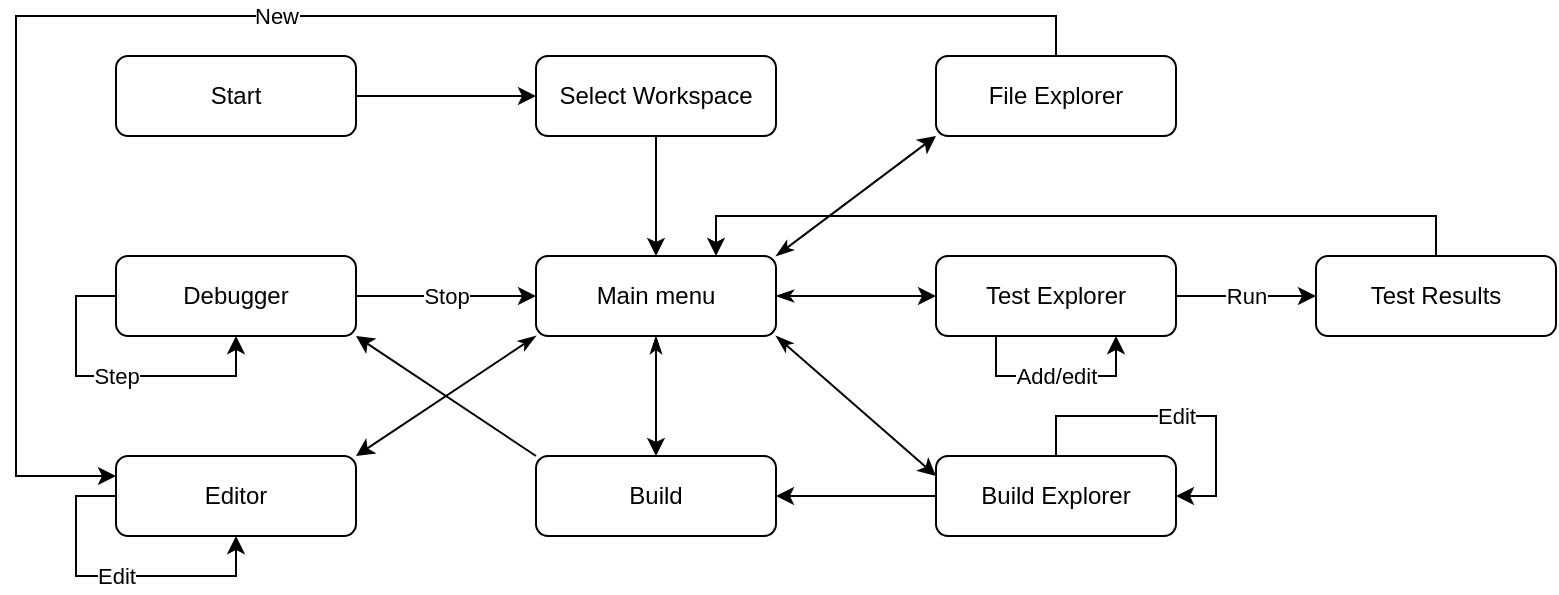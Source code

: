 <mxfile version="20.4.1" type="device"><diagram id="C5RBs43oDa-KdzZeNtuy" name="Page-1"><mxGraphModel dx="782" dy="468" grid="1" gridSize="10" guides="1" tooltips="1" connect="1" arrows="1" fold="1" page="1" pageScale="1" pageWidth="827" pageHeight="1169" math="0" shadow="0"><root><mxCell id="WIyWlLk6GJQsqaUBKTNV-0"/><mxCell id="WIyWlLk6GJQsqaUBKTNV-1" parent="WIyWlLk6GJQsqaUBKTNV-0"/><mxCell id="4q1PO-iQgo2ikxx0MJf0-8" style="edgeStyle=orthogonalEdgeStyle;rounded=0;orthogonalLoop=1;jettySize=auto;html=1;exitX=1;exitY=0.5;exitDx=0;exitDy=0;entryX=0;entryY=0.5;entryDx=0;entryDy=0;" edge="1" parent="WIyWlLk6GJQsqaUBKTNV-1" source="WIyWlLk6GJQsqaUBKTNV-3" target="4q1PO-iQgo2ikxx0MJf0-0"><mxGeometry relative="1" as="geometry"/></mxCell><mxCell id="WIyWlLk6GJQsqaUBKTNV-3" value="Start" style="rounded=1;whiteSpace=wrap;html=1;fontSize=12;glass=0;strokeWidth=1;shadow=0;" parent="WIyWlLk6GJQsqaUBKTNV-1" vertex="1"><mxGeometry x="160" y="80" width="120" height="40" as="geometry"/></mxCell><mxCell id="4q1PO-iQgo2ikxx0MJf0-9" style="edgeStyle=orthogonalEdgeStyle;rounded=0;orthogonalLoop=1;jettySize=auto;html=1;exitX=0.5;exitY=1;exitDx=0;exitDy=0;entryX=0.5;entryY=0;entryDx=0;entryDy=0;" edge="1" parent="WIyWlLk6GJQsqaUBKTNV-1" source="4q1PO-iQgo2ikxx0MJf0-0" target="4q1PO-iQgo2ikxx0MJf0-1"><mxGeometry relative="1" as="geometry"/></mxCell><mxCell id="4q1PO-iQgo2ikxx0MJf0-0" value="Select Workspace" style="rounded=1;whiteSpace=wrap;html=1;fontSize=12;glass=0;strokeWidth=1;shadow=0;" vertex="1" parent="WIyWlLk6GJQsqaUBKTNV-1"><mxGeometry x="370" y="80" width="120" height="40" as="geometry"/></mxCell><mxCell id="4q1PO-iQgo2ikxx0MJf0-12" style="edgeStyle=none;rounded=0;orthogonalLoop=1;jettySize=auto;html=1;exitX=0;exitY=1;exitDx=0;exitDy=0;entryX=1;entryY=0;entryDx=0;entryDy=0;startArrow=classicThin;startFill=1;" edge="1" parent="WIyWlLk6GJQsqaUBKTNV-1" source="4q1PO-iQgo2ikxx0MJf0-1" target="4q1PO-iQgo2ikxx0MJf0-10"><mxGeometry relative="1" as="geometry"/></mxCell><mxCell id="4q1PO-iQgo2ikxx0MJf0-15" style="edgeStyle=none;rounded=0;orthogonalLoop=1;jettySize=auto;html=1;exitX=0.5;exitY=1;exitDx=0;exitDy=0;entryX=0.5;entryY=0;entryDx=0;entryDy=0;startArrow=classicThin;startFill=1;" edge="1" parent="WIyWlLk6GJQsqaUBKTNV-1" source="4q1PO-iQgo2ikxx0MJf0-1" target="4q1PO-iQgo2ikxx0MJf0-6"><mxGeometry relative="1" as="geometry"/></mxCell><mxCell id="4q1PO-iQgo2ikxx0MJf0-17" style="edgeStyle=none;rounded=0;orthogonalLoop=1;jettySize=auto;html=1;exitX=1;exitY=0.5;exitDx=0;exitDy=0;entryX=0;entryY=0.5;entryDx=0;entryDy=0;startArrow=classicThin;startFill=1;" edge="1" parent="WIyWlLk6GJQsqaUBKTNV-1" source="4q1PO-iQgo2ikxx0MJf0-1" target="4q1PO-iQgo2ikxx0MJf0-3"><mxGeometry relative="1" as="geometry"/></mxCell><mxCell id="4q1PO-iQgo2ikxx0MJf0-18" style="edgeStyle=none;rounded=0;orthogonalLoop=1;jettySize=auto;html=1;exitX=1;exitY=1;exitDx=0;exitDy=0;entryX=0;entryY=0.25;entryDx=0;entryDy=0;startArrow=classicThin;startFill=1;" edge="1" parent="WIyWlLk6GJQsqaUBKTNV-1" source="4q1PO-iQgo2ikxx0MJf0-1" target="4q1PO-iQgo2ikxx0MJf0-5"><mxGeometry relative="1" as="geometry"/></mxCell><mxCell id="4q1PO-iQgo2ikxx0MJf0-19" style="edgeStyle=none;rounded=0;orthogonalLoop=1;jettySize=auto;html=1;exitX=1;exitY=0;exitDx=0;exitDy=0;entryX=0;entryY=1;entryDx=0;entryDy=0;startArrow=classicThin;startFill=1;" edge="1" parent="WIyWlLk6GJQsqaUBKTNV-1" source="4q1PO-iQgo2ikxx0MJf0-1" target="4q1PO-iQgo2ikxx0MJf0-4"><mxGeometry relative="1" as="geometry"/></mxCell><mxCell id="4q1PO-iQgo2ikxx0MJf0-1" value="Main menu" style="rounded=1;whiteSpace=wrap;html=1;fontSize=12;glass=0;strokeWidth=1;shadow=0;" vertex="1" parent="WIyWlLk6GJQsqaUBKTNV-1"><mxGeometry x="370" y="180" width="120" height="40" as="geometry"/></mxCell><mxCell id="4q1PO-iQgo2ikxx0MJf0-28" value="Stop" style="edgeStyle=orthogonalEdgeStyle;rounded=0;orthogonalLoop=1;jettySize=auto;html=1;exitX=1;exitY=0.5;exitDx=0;exitDy=0;entryX=0;entryY=0.5;entryDx=0;entryDy=0;startArrow=none;startFill=0;" edge="1" parent="WIyWlLk6GJQsqaUBKTNV-1" source="4q1PO-iQgo2ikxx0MJf0-2" target="4q1PO-iQgo2ikxx0MJf0-1"><mxGeometry relative="1" as="geometry"/></mxCell><mxCell id="4q1PO-iQgo2ikxx0MJf0-2" value="Debugger" style="rounded=1;whiteSpace=wrap;html=1;fontSize=12;glass=0;strokeWidth=1;shadow=0;" vertex="1" parent="WIyWlLk6GJQsqaUBKTNV-1"><mxGeometry x="160" y="180" width="120" height="40" as="geometry"/></mxCell><mxCell id="4q1PO-iQgo2ikxx0MJf0-20" value="Run" style="edgeStyle=orthogonalEdgeStyle;rounded=0;orthogonalLoop=1;jettySize=auto;html=1;exitX=1;exitY=0.5;exitDx=0;exitDy=0;entryX=0;entryY=0.5;entryDx=0;entryDy=0;startArrow=none;startFill=0;" edge="1" parent="WIyWlLk6GJQsqaUBKTNV-1" source="4q1PO-iQgo2ikxx0MJf0-3" target="4q1PO-iQgo2ikxx0MJf0-7"><mxGeometry relative="1" as="geometry"/></mxCell><mxCell id="4q1PO-iQgo2ikxx0MJf0-3" value="Test Explorer" style="rounded=1;whiteSpace=wrap;html=1;fontSize=12;glass=0;strokeWidth=1;shadow=0;" vertex="1" parent="WIyWlLk6GJQsqaUBKTNV-1"><mxGeometry x="570" y="180" width="120" height="40" as="geometry"/></mxCell><mxCell id="4q1PO-iQgo2ikxx0MJf0-25" value="New" style="edgeStyle=orthogonalEdgeStyle;rounded=0;orthogonalLoop=1;jettySize=auto;html=1;exitX=0.5;exitY=0;exitDx=0;exitDy=0;entryX=0;entryY=0.25;entryDx=0;entryDy=0;startArrow=none;startFill=0;" edge="1" parent="WIyWlLk6GJQsqaUBKTNV-1" source="4q1PO-iQgo2ikxx0MJf0-4" target="4q1PO-iQgo2ikxx0MJf0-10"><mxGeometry relative="1" as="geometry"><Array as="points"><mxPoint x="630" y="60"/><mxPoint x="110" y="60"/><mxPoint x="110" y="290"/></Array></mxGeometry></mxCell><mxCell id="4q1PO-iQgo2ikxx0MJf0-4" value="File Explorer" style="rounded=1;whiteSpace=wrap;html=1;fontSize=12;glass=0;strokeWidth=1;shadow=0;" vertex="1" parent="WIyWlLk6GJQsqaUBKTNV-1"><mxGeometry x="570" y="80" width="120" height="40" as="geometry"/></mxCell><mxCell id="4q1PO-iQgo2ikxx0MJf0-26" style="edgeStyle=orthogonalEdgeStyle;rounded=0;orthogonalLoop=1;jettySize=auto;html=1;exitX=0;exitY=0.5;exitDx=0;exitDy=0;entryX=1;entryY=0.5;entryDx=0;entryDy=0;startArrow=none;startFill=0;" edge="1" parent="WIyWlLk6GJQsqaUBKTNV-1" source="4q1PO-iQgo2ikxx0MJf0-5" target="4q1PO-iQgo2ikxx0MJf0-6"><mxGeometry relative="1" as="geometry"/></mxCell><mxCell id="4q1PO-iQgo2ikxx0MJf0-5" value="Build Explorer" style="rounded=1;whiteSpace=wrap;html=1;fontSize=12;glass=0;strokeWidth=1;shadow=0;" vertex="1" parent="WIyWlLk6GJQsqaUBKTNV-1"><mxGeometry x="570" y="280" width="120" height="40" as="geometry"/></mxCell><mxCell id="4q1PO-iQgo2ikxx0MJf0-16" style="edgeStyle=none;rounded=0;orthogonalLoop=1;jettySize=auto;html=1;exitX=0;exitY=0;exitDx=0;exitDy=0;entryX=1;entryY=1;entryDx=0;entryDy=0;startArrow=none;startFill=0;" edge="1" parent="WIyWlLk6GJQsqaUBKTNV-1" source="4q1PO-iQgo2ikxx0MJf0-6" target="4q1PO-iQgo2ikxx0MJf0-2"><mxGeometry relative="1" as="geometry"/></mxCell><mxCell id="4q1PO-iQgo2ikxx0MJf0-6" value="Build&lt;span style=&quot;color: rgba(0, 0, 0, 0); font-family: monospace; font-size: 0px; text-align: start;&quot;&gt;%3CmxGraphModel%3E%3Croot%3E%3CmxCell%20id%3D%220%22%2F%3E%3CmxCell%20id%3D%221%22%20parent%3D%220%22%2F%3E%3CmxCell%20id%3D%222%22%20value%3D%22Start%22%20style%3D%22rounded%3D1%3BwhiteSpace%3Dwrap%3Bhtml%3D1%3BfontSize%3D12%3Bglass%3D0%3BstrokeWidth%3D1%3Bshadow%3D0%3B%22%20vertex%3D%221%22%20parent%3D%221%22%3E%3CmxGeometry%20x%3D%22160%22%20y%3D%2280%22%20width%3D%22120%22%20height%3D%2240%22%20as%3D%22geometry%22%2F%3E%3C%2FmxCell%3E%3C%2Froot%3E%3C%2FmxGraphModel%3E&lt;/span&gt;" style="rounded=1;whiteSpace=wrap;html=1;fontSize=12;glass=0;strokeWidth=1;shadow=0;" vertex="1" parent="WIyWlLk6GJQsqaUBKTNV-1"><mxGeometry x="370" y="280" width="120" height="40" as="geometry"/></mxCell><mxCell id="4q1PO-iQgo2ikxx0MJf0-27" style="edgeStyle=orthogonalEdgeStyle;rounded=0;orthogonalLoop=1;jettySize=auto;html=1;exitX=0.5;exitY=0;exitDx=0;exitDy=0;entryX=0.75;entryY=0;entryDx=0;entryDy=0;startArrow=none;startFill=0;" edge="1" parent="WIyWlLk6GJQsqaUBKTNV-1" source="4q1PO-iQgo2ikxx0MJf0-7" target="4q1PO-iQgo2ikxx0MJf0-1"><mxGeometry relative="1" as="geometry"/></mxCell><mxCell id="4q1PO-iQgo2ikxx0MJf0-7" value="Test Results" style="rounded=1;whiteSpace=wrap;html=1;fontSize=12;glass=0;strokeWidth=1;shadow=0;" vertex="1" parent="WIyWlLk6GJQsqaUBKTNV-1"><mxGeometry x="760" y="180" width="120" height="40" as="geometry"/></mxCell><mxCell id="4q1PO-iQgo2ikxx0MJf0-10" value="Editor" style="rounded=1;whiteSpace=wrap;html=1;fontSize=12;glass=0;strokeWidth=1;shadow=0;" vertex="1" parent="WIyWlLk6GJQsqaUBKTNV-1"><mxGeometry x="160" y="280" width="120" height="40" as="geometry"/></mxCell><mxCell id="4q1PO-iQgo2ikxx0MJf0-23" value="Edit" style="edgeStyle=orthogonalEdgeStyle;rounded=0;orthogonalLoop=1;jettySize=auto;html=1;exitX=0;exitY=0.5;exitDx=0;exitDy=0;entryX=0.5;entryY=1;entryDx=0;entryDy=0;startArrow=none;startFill=0;" edge="1" parent="WIyWlLk6GJQsqaUBKTNV-1" source="4q1PO-iQgo2ikxx0MJf0-10" target="4q1PO-iQgo2ikxx0MJf0-10"><mxGeometry relative="1" as="geometry"/></mxCell><mxCell id="4q1PO-iQgo2ikxx0MJf0-24" value="Step" style="edgeStyle=orthogonalEdgeStyle;rounded=0;orthogonalLoop=1;jettySize=auto;html=1;exitX=0;exitY=0.5;exitDx=0;exitDy=0;entryX=0.5;entryY=1;entryDx=0;entryDy=0;startArrow=none;startFill=0;" edge="1" parent="WIyWlLk6GJQsqaUBKTNV-1" source="4q1PO-iQgo2ikxx0MJf0-2" target="4q1PO-iQgo2ikxx0MJf0-2"><mxGeometry relative="1" as="geometry"/></mxCell><mxCell id="4q1PO-iQgo2ikxx0MJf0-29" value="Edit" style="edgeStyle=orthogonalEdgeStyle;rounded=0;orthogonalLoop=1;jettySize=auto;html=1;exitX=0.5;exitY=0;exitDx=0;exitDy=0;entryX=1;entryY=0.5;entryDx=0;entryDy=0;startArrow=none;startFill=0;" edge="1" parent="WIyWlLk6GJQsqaUBKTNV-1" source="4q1PO-iQgo2ikxx0MJf0-5" target="4q1PO-iQgo2ikxx0MJf0-5"><mxGeometry relative="1" as="geometry"/></mxCell><mxCell id="4q1PO-iQgo2ikxx0MJf0-30" value="Add/edit" style="edgeStyle=orthogonalEdgeStyle;rounded=0;orthogonalLoop=1;jettySize=auto;html=1;exitX=0.25;exitY=1;exitDx=0;exitDy=0;entryX=0.75;entryY=1;entryDx=0;entryDy=0;startArrow=none;startFill=0;" edge="1" parent="WIyWlLk6GJQsqaUBKTNV-1" source="4q1PO-iQgo2ikxx0MJf0-3" target="4q1PO-iQgo2ikxx0MJf0-3"><mxGeometry relative="1" as="geometry"/></mxCell></root></mxGraphModel></diagram></mxfile>